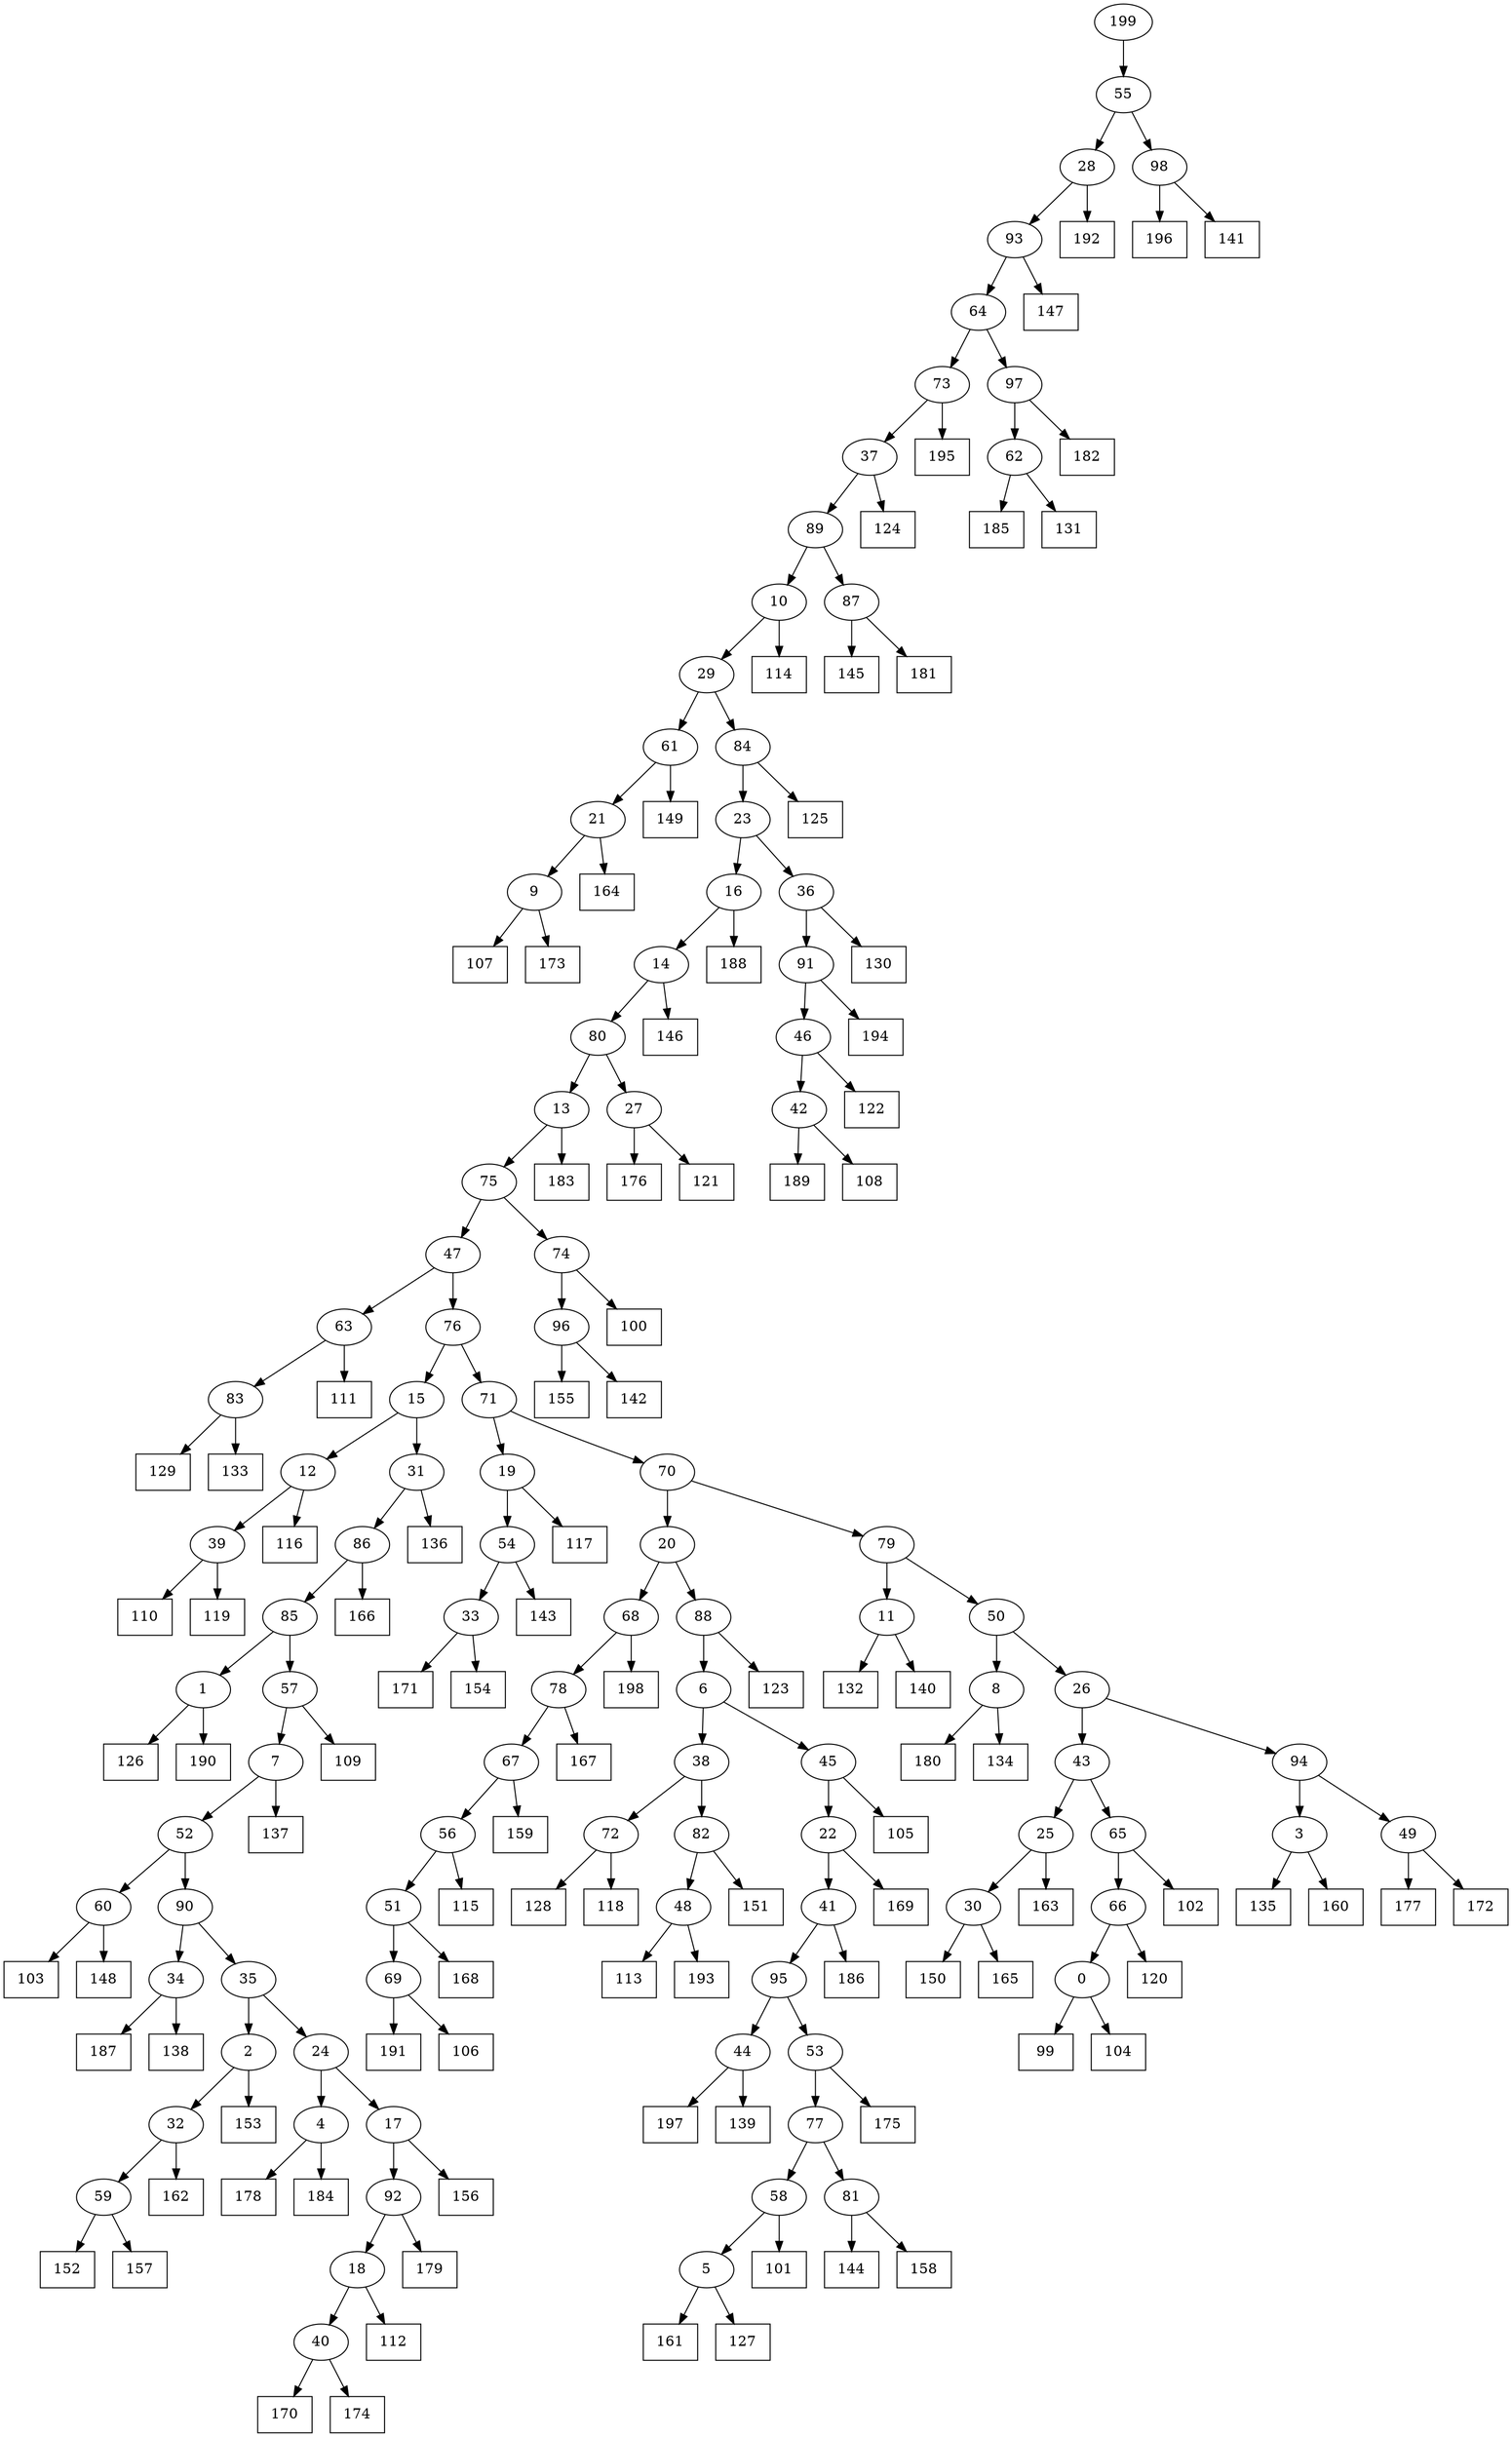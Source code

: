digraph G {
0[label="0"];
1[label="1"];
2[label="2"];
3[label="3"];
4[label="4"];
5[label="5"];
6[label="6"];
7[label="7"];
8[label="8"];
9[label="9"];
10[label="10"];
11[label="11"];
12[label="12"];
13[label="13"];
14[label="14"];
15[label="15"];
16[label="16"];
17[label="17"];
18[label="18"];
19[label="19"];
20[label="20"];
21[label="21"];
22[label="22"];
23[label="23"];
24[label="24"];
25[label="25"];
26[label="26"];
27[label="27"];
28[label="28"];
29[label="29"];
30[label="30"];
31[label="31"];
32[label="32"];
33[label="33"];
34[label="34"];
35[label="35"];
36[label="36"];
37[label="37"];
38[label="38"];
39[label="39"];
40[label="40"];
41[label="41"];
42[label="42"];
43[label="43"];
44[label="44"];
45[label="45"];
46[label="46"];
47[label="47"];
48[label="48"];
49[label="49"];
50[label="50"];
51[label="51"];
52[label="52"];
53[label="53"];
54[label="54"];
55[label="55"];
56[label="56"];
57[label="57"];
58[label="58"];
59[label="59"];
60[label="60"];
61[label="61"];
62[label="62"];
63[label="63"];
64[label="64"];
65[label="65"];
66[label="66"];
67[label="67"];
68[label="68"];
69[label="69"];
70[label="70"];
71[label="71"];
72[label="72"];
73[label="73"];
74[label="74"];
75[label="75"];
76[label="76"];
77[label="77"];
78[label="78"];
79[label="79"];
80[label="80"];
81[label="81"];
82[label="82"];
83[label="83"];
84[label="84"];
85[label="85"];
86[label="86"];
87[label="87"];
88[label="88"];
89[label="89"];
90[label="90"];
91[label="91"];
92[label="92"];
93[label="93"];
94[label="94"];
95[label="95"];
96[label="96"];
97[label="97"];
98[label="98"];
99[shape=box,label="143"];
100[shape=box,label="191"];
101[shape=box,label="171"];
102[shape=box,label="188"];
103[shape=box,label="136"];
104[shape=box,label="187"];
105[shape=box,label="132"];
106[shape=box,label="135"];
107[shape=box,label="122"];
108[shape=box,label="111"];
109[shape=box,label="126"];
110[shape=box,label="99"];
111[shape=box,label="178"];
112[shape=box,label="197"];
113[shape=box,label="105"];
114[shape=box,label="116"];
115[shape=box,label="103"];
116[shape=box,label="164"];
117[shape=box,label="195"];
118[shape=box,label="137"];
119[shape=box,label="147"];
120[shape=box,label="151"];
121[shape=box,label="177"];
122[shape=box,label="150"];
123[shape=box,label="109"];
124[shape=box,label="104"];
125[shape=box,label="198"];
126[shape=box,label="148"];
127[shape=box,label="156"];
128[shape=box,label="192"];
129[shape=box,label="102"];
130[shape=box,label="123"];
131[shape=box,label="180"];
132[shape=box,label="176"];
133[shape=box,label="175"];
134[shape=box,label="128"];
135[shape=box,label="112"];
136[shape=box,label="120"];
137[shape=box,label="183"];
138[shape=box,label="190"];
139[shape=box,label="179"];
140[shape=box,label="115"];
141[shape=box,label="113"];
142[shape=box,label="189"];
143[shape=box,label="146"];
144[shape=box,label="130"];
145[shape=box,label="161"];
146[shape=box,label="184"];
147[shape=box,label="144"];
148[shape=box,label="155"];
149[shape=box,label="124"];
150[shape=box,label="170"];
151[shape=box,label="196"];
152[shape=box,label="100"];
153[shape=box,label="125"];
154[shape=box,label="110"];
155[shape=box,label="138"];
156[shape=box,label="169"];
157[shape=box,label="168"];
158[shape=box,label="129"];
159[shape=box,label="162"];
160[shape=box,label="121"];
161[shape=box,label="106"];
162[shape=box,label="166"];
163[shape=box,label="174"];
164[shape=box,label="152"];
165[shape=box,label="185"];
166[shape=box,label="127"];
167[shape=box,label="158"];
168[shape=box,label="165"];
169[shape=box,label="159"];
170[shape=box,label="160"];
171[shape=box,label="194"];
172[shape=box,label="118"];
173[shape=box,label="114"];
174[shape=box,label="107"];
175[shape=box,label="140"];
176[shape=box,label="101"];
177[shape=box,label="186"];
178[shape=box,label="149"];
179[shape=box,label="163"];
180[shape=box,label="133"];
181[shape=box,label="173"];
182[shape=box,label="134"];
183[shape=box,label="142"];
184[shape=box,label="172"];
185[shape=box,label="108"];
186[shape=box,label="153"];
187[shape=box,label="182"];
188[shape=box,label="141"];
189[shape=box,label="139"];
190[shape=box,label="193"];
191[shape=box,label="157"];
192[shape=box,label="167"];
193[shape=box,label="154"];
194[shape=box,label="119"];
195[shape=box,label="131"];
196[shape=box,label="145"];
197[shape=box,label="117"];
198[shape=box,label="181"];
199[label="199"];
84->153 ;
28->128 ;
49->184 ;
2->186 ;
33->101 ;
67->56 ;
56->140 ;
88->130 ;
0->124 ;
42->185 ;
45->113 ;
63->108 ;
54->99 ;
92->139 ;
9->174 ;
58->176 ;
97->187 ;
62->195 ;
30->168 ;
25->30 ;
10->173 ;
49->121 ;
67->169 ;
48->141 ;
56->51 ;
31->103 ;
40->163 ;
69->161 ;
80->27 ;
82->48 ;
48->190 ;
68->125 ;
86->162 ;
86->85 ;
91->171 ;
87->198 ;
18->135 ;
32->159 ;
73->117 ;
83->158 ;
74->152 ;
13->137 ;
81->147 ;
27->160 ;
52->90 ;
28->93 ;
93->119 ;
72->134 ;
52->60 ;
60->115 ;
44->112 ;
36->91 ;
96->148 ;
5->166 ;
38->72 ;
33->193 ;
38->82 ;
82->120 ;
8->131 ;
2->32 ;
55->28 ;
46->42 ;
5->145 ;
95->53 ;
62->165 ;
19->197 ;
61->178 ;
59->164 ;
26->43 ;
11->175 ;
22->156 ;
69->100 ;
10->29 ;
29->84 ;
14->143 ;
4->111 ;
35->24 ;
72->172 ;
47->76 ;
25->179 ;
1->109 ;
93->64 ;
42->142 ;
50->26 ;
53->77 ;
77->81 ;
70->20 ;
199->55 ;
51->157 ;
9->181 ;
90->35 ;
44->189 ;
32->59 ;
59->191 ;
29->61 ;
75->74 ;
54->33 ;
24->4 ;
12->114 ;
36->144 ;
3->106 ;
24->17 ;
17->127 ;
20->68 ;
15->12 ;
13->75 ;
3->170 ;
1->138 ;
50->8 ;
34->155 ;
71->70 ;
8->182 ;
6->38 ;
31->86 ;
27->132 ;
6->45 ;
45->22 ;
4->146 ;
76->15 ;
15->31 ;
53->133 ;
61->21 ;
21->9 ;
89->87 ;
87->196 ;
81->167 ;
22->41 ;
41->177 ;
30->122 ;
79->11 ;
11->105 ;
23->16 ;
16->102 ;
65->129 ;
23->36 ;
66->0 ;
0->110 ;
65->66 ;
66->136 ;
70->79 ;
79->50 ;
78->192 ;
14->80 ;
80->13 ;
64->73 ;
73->37 ;
37->149 ;
43->65 ;
57->7 ;
7->118 ;
60->126 ;
12->39 ;
39->194 ;
35->2 ;
94->49 ;
40->150 ;
68->78 ;
78->67 ;
18->40 ;
26->94 ;
94->3 ;
21->116 ;
75->47 ;
47->63 ;
84->23 ;
37->89 ;
89->10 ;
19->54 ;
17->92 ;
92->18 ;
74->96 ;
96->183 ;
7->52 ;
20->88 ;
88->6 ;
76->71 ;
71->19 ;
16->14 ;
63->83 ;
83->180 ;
77->58 ;
58->5 ;
51->69 ;
85->57 ;
57->123 ;
64->97 ;
97->62 ;
43->25 ;
41->95 ;
95->44 ;
39->154 ;
55->98 ;
98->151 ;
85->1 ;
91->46 ;
46->107 ;
98->188 ;
90->34 ;
34->104 ;
}
